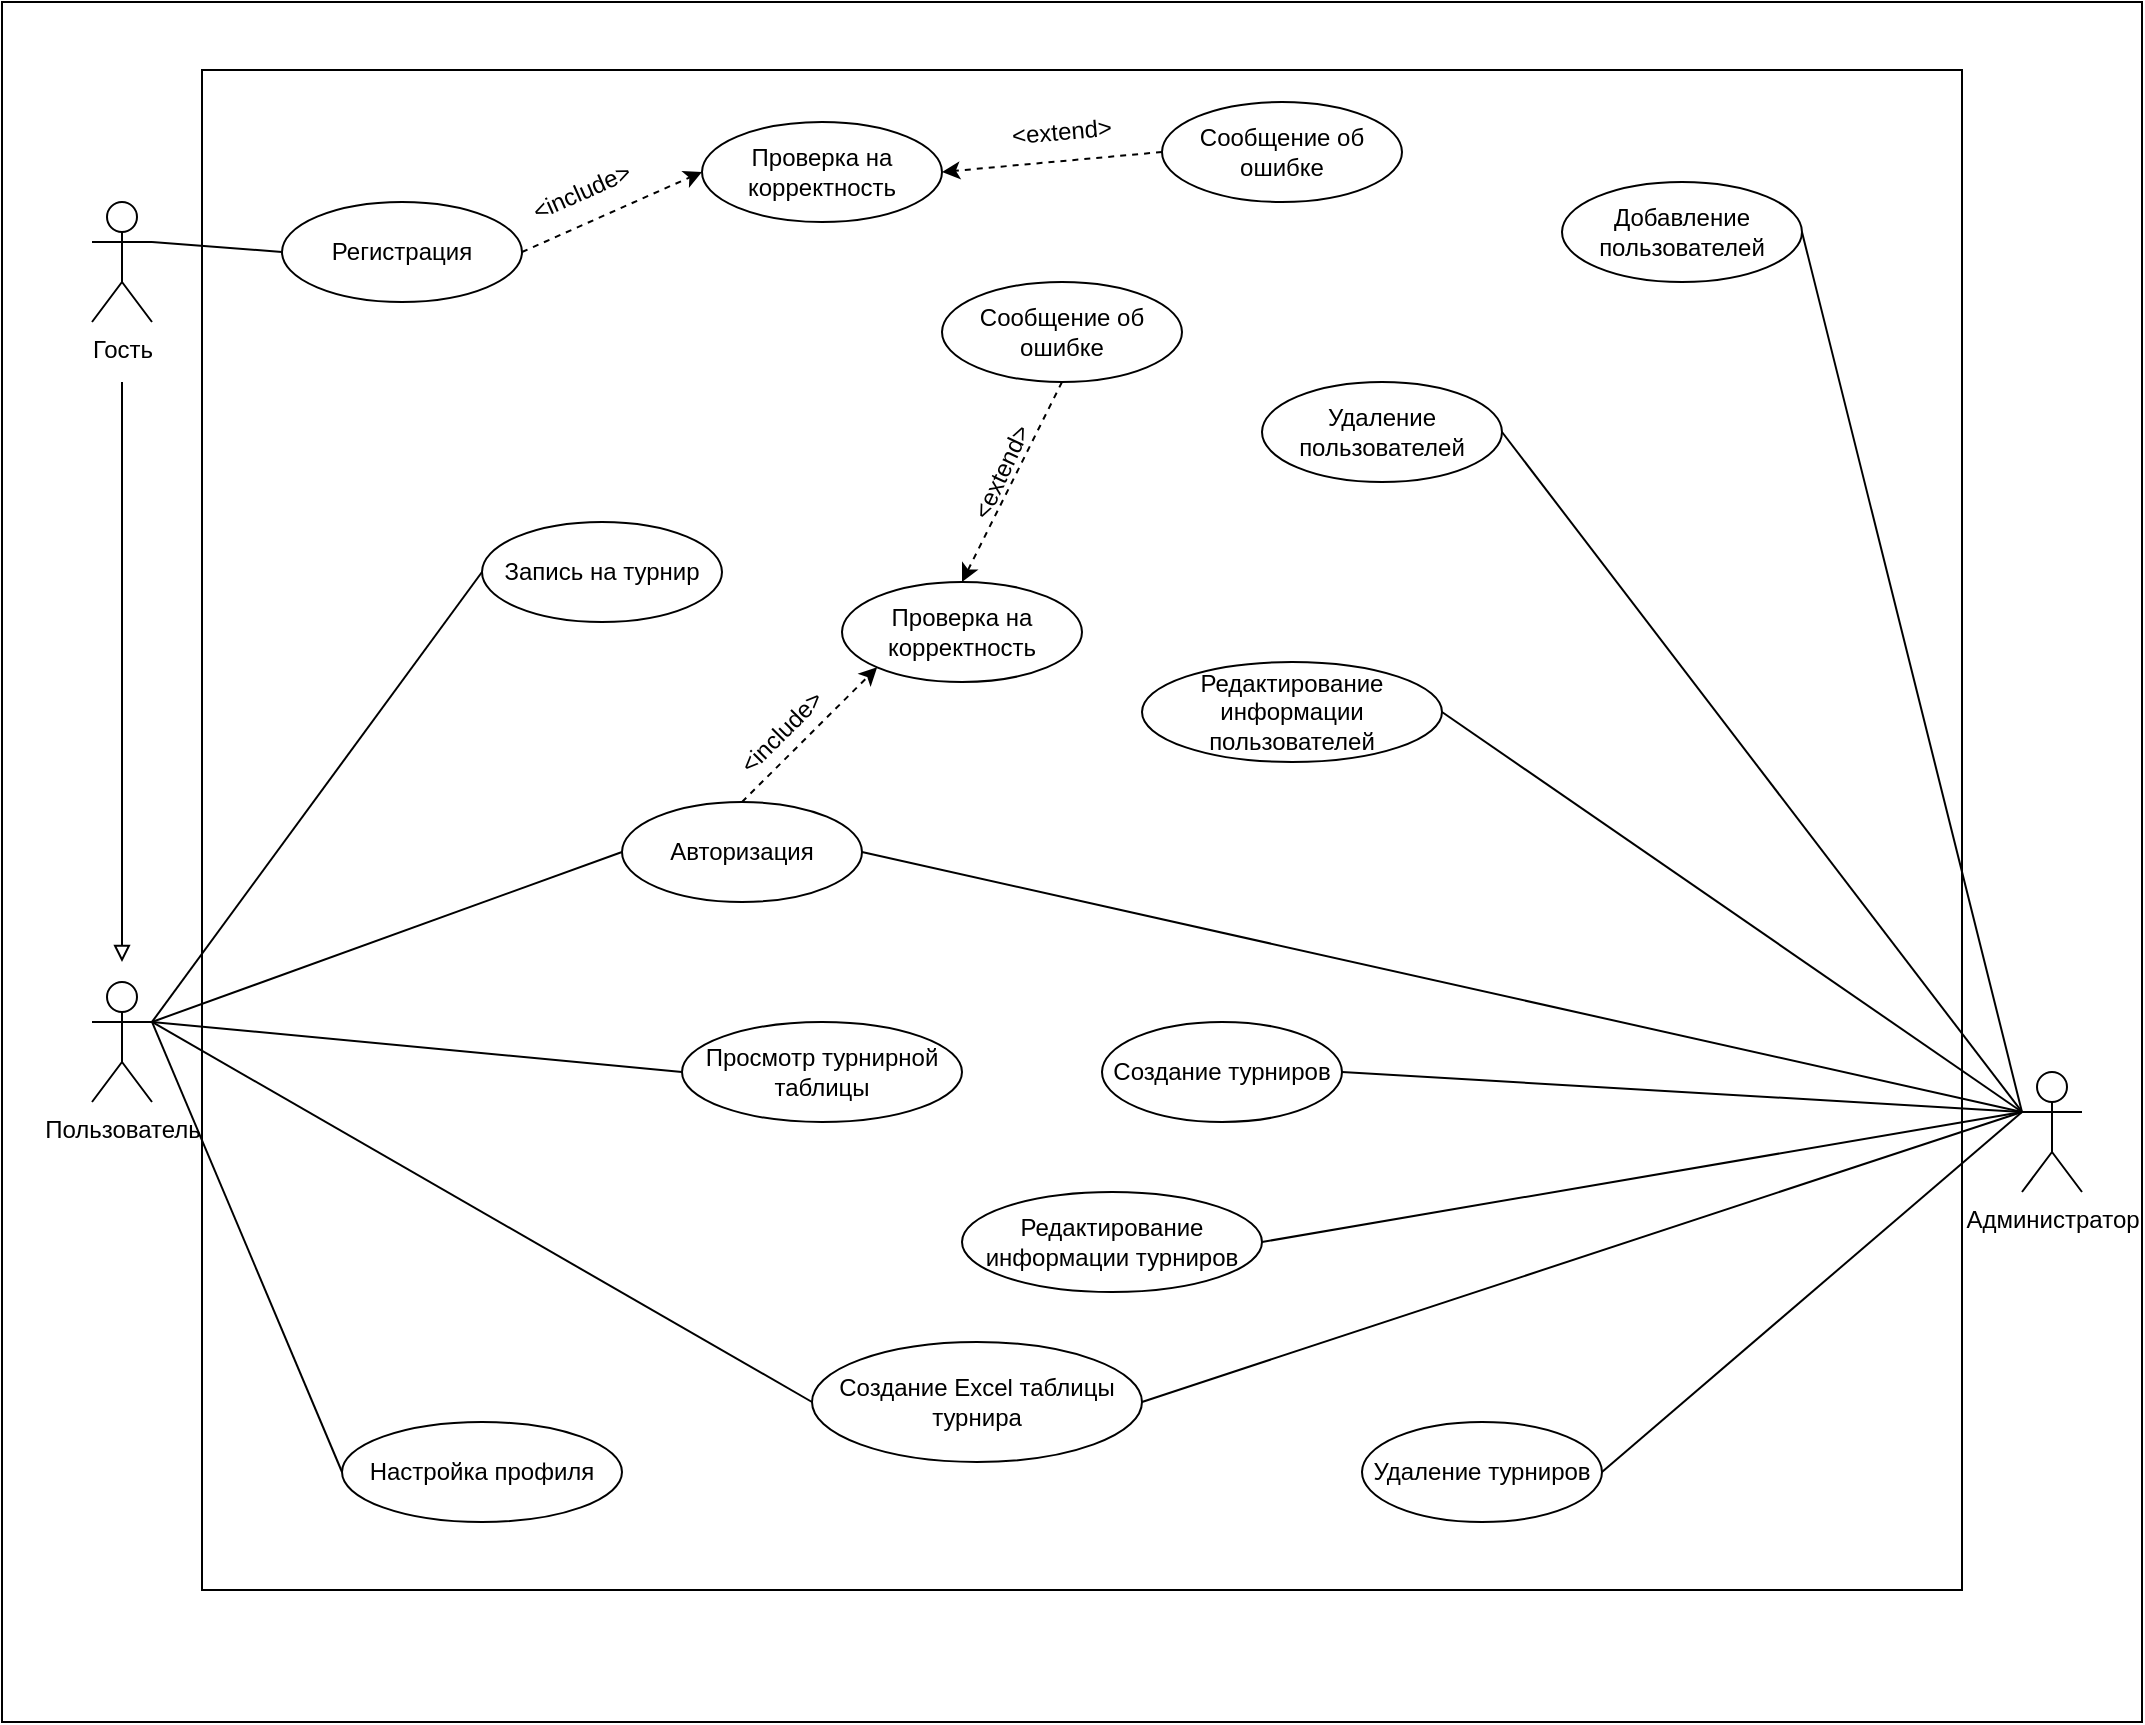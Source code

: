 <mxfile version="27.0.5">
  <diagram name="Страница — 1" id="WbMIsiD4doe5d0os1aCI">
    <mxGraphModel dx="1296" dy="833" grid="1" gridSize="10" guides="1" tooltips="1" connect="1" arrows="1" fold="1" page="1" pageScale="1" pageWidth="1169" pageHeight="827" math="0" shadow="0">
      <root>
        <mxCell id="0" />
        <mxCell id="1" parent="0" />
        <mxCell id="-GnnCAXvEsnzYFNBfFgU-55" value="" style="rounded=0;whiteSpace=wrap;html=1;" vertex="1" parent="1">
          <mxGeometry x="90" width="1070" height="860" as="geometry" />
        </mxCell>
        <mxCell id="-GnnCAXvEsnzYFNBfFgU-1" value="" style="rounded=0;whiteSpace=wrap;html=1;" vertex="1" parent="1">
          <mxGeometry x="190" y="34" width="880" height="760" as="geometry" />
        </mxCell>
        <mxCell id="-GnnCAXvEsnzYFNBfFgU-2" value="Гость" style="shape=umlActor;verticalLabelPosition=bottom;verticalAlign=top;html=1;outlineConnect=0;" vertex="1" parent="1">
          <mxGeometry x="135" y="100" width="30" height="60" as="geometry" />
        </mxCell>
        <mxCell id="-GnnCAXvEsnzYFNBfFgU-3" value="Пользователь" style="shape=umlActor;verticalLabelPosition=bottom;verticalAlign=top;html=1;outlineConnect=0;" vertex="1" parent="1">
          <mxGeometry x="135" y="490" width="30" height="60" as="geometry" />
        </mxCell>
        <mxCell id="-GnnCAXvEsnzYFNBfFgU-4" value="Администратор&lt;div&gt;&lt;br&gt;&lt;/div&gt;" style="shape=umlActor;verticalLabelPosition=bottom;verticalAlign=top;html=1;outlineConnect=0;" vertex="1" parent="1">
          <mxGeometry x="1100" y="535" width="30" height="60" as="geometry" />
        </mxCell>
        <mxCell id="-GnnCAXvEsnzYFNBfFgU-8" value="Регистрация" style="ellipse;whiteSpace=wrap;html=1;" vertex="1" parent="1">
          <mxGeometry x="230" y="100" width="120" height="50" as="geometry" />
        </mxCell>
        <mxCell id="-GnnCAXvEsnzYFNBfFgU-9" value="Проверка на корректность" style="ellipse;whiteSpace=wrap;html=1;" vertex="1" parent="1">
          <mxGeometry x="440" y="60" width="120" height="50" as="geometry" />
        </mxCell>
        <mxCell id="-GnnCAXvEsnzYFNBfFgU-10" value="Сообщение об ошибке" style="ellipse;whiteSpace=wrap;html=1;" vertex="1" parent="1">
          <mxGeometry x="670" y="50" width="120" height="50" as="geometry" />
        </mxCell>
        <mxCell id="-GnnCAXvEsnzYFNBfFgU-11" value="Авторизация" style="ellipse;whiteSpace=wrap;html=1;" vertex="1" parent="1">
          <mxGeometry x="400" y="400" width="120" height="50" as="geometry" />
        </mxCell>
        <mxCell id="-GnnCAXvEsnzYFNBfFgU-12" value="Проверка на корректность" style="ellipse;whiteSpace=wrap;html=1;" vertex="1" parent="1">
          <mxGeometry x="510" y="290" width="120" height="50" as="geometry" />
        </mxCell>
        <mxCell id="-GnnCAXvEsnzYFNBfFgU-16" value="Сообщение об ошибке" style="ellipse;whiteSpace=wrap;html=1;" vertex="1" parent="1">
          <mxGeometry x="560" y="140" width="120" height="50" as="geometry" />
        </mxCell>
        <mxCell id="-GnnCAXvEsnzYFNBfFgU-17" value="Запись на турнир" style="ellipse;whiteSpace=wrap;html=1;" vertex="1" parent="1">
          <mxGeometry x="330" y="260" width="120" height="50" as="geometry" />
        </mxCell>
        <mxCell id="-GnnCAXvEsnzYFNBfFgU-18" value="Просмотр турнирной таблицы" style="ellipse;whiteSpace=wrap;html=1;" vertex="1" parent="1">
          <mxGeometry x="430" y="510" width="140" height="50" as="geometry" />
        </mxCell>
        <mxCell id="-GnnCAXvEsnzYFNBfFgU-19" value="Настройка профиля" style="ellipse;whiteSpace=wrap;html=1;" vertex="1" parent="1">
          <mxGeometry x="260" y="710" width="140" height="50" as="geometry" />
        </mxCell>
        <mxCell id="-GnnCAXvEsnzYFNBfFgU-21" value="Добавление пользователей" style="ellipse;whiteSpace=wrap;html=1;" vertex="1" parent="1">
          <mxGeometry x="870" y="90" width="120" height="50" as="geometry" />
        </mxCell>
        <mxCell id="-GnnCAXvEsnzYFNBfFgU-22" value="Удаление пользователей" style="ellipse;whiteSpace=wrap;html=1;" vertex="1" parent="1">
          <mxGeometry x="720" y="190" width="120" height="50" as="geometry" />
        </mxCell>
        <mxCell id="-GnnCAXvEsnzYFNBfFgU-23" value="Редактирование информации пользователей" style="ellipse;whiteSpace=wrap;html=1;" vertex="1" parent="1">
          <mxGeometry x="660" y="330" width="150" height="50" as="geometry" />
        </mxCell>
        <mxCell id="-GnnCAXvEsnzYFNBfFgU-24" value="Создание турниров" style="ellipse;whiteSpace=wrap;html=1;" vertex="1" parent="1">
          <mxGeometry x="640" y="510" width="120" height="50" as="geometry" />
        </mxCell>
        <mxCell id="-GnnCAXvEsnzYFNBfFgU-25" value="Редактирование информации турниров" style="ellipse;whiteSpace=wrap;html=1;" vertex="1" parent="1">
          <mxGeometry x="570" y="595" width="150" height="50" as="geometry" />
        </mxCell>
        <mxCell id="-GnnCAXvEsnzYFNBfFgU-27" value="Удаление турниров" style="ellipse;whiteSpace=wrap;html=1;" vertex="1" parent="1">
          <mxGeometry x="770" y="710" width="120" height="50" as="geometry" />
        </mxCell>
        <mxCell id="-GnnCAXvEsnzYFNBfFgU-29" value="" style="endArrow=block;html=1;rounded=0;endFill=0;" edge="1" parent="1">
          <mxGeometry width="50" height="50" relative="1" as="geometry">
            <mxPoint x="150" y="190" as="sourcePoint" />
            <mxPoint x="150" y="480" as="targetPoint" />
          </mxGeometry>
        </mxCell>
        <mxCell id="-GnnCAXvEsnzYFNBfFgU-30" value="" style="endArrow=none;html=1;rounded=0;exitX=1;exitY=0.333;exitDx=0;exitDy=0;exitPerimeter=0;entryX=0;entryY=0.5;entryDx=0;entryDy=0;" edge="1" parent="1" source="-GnnCAXvEsnzYFNBfFgU-3" target="-GnnCAXvEsnzYFNBfFgU-11">
          <mxGeometry width="50" height="50" relative="1" as="geometry">
            <mxPoint x="520" y="460" as="sourcePoint" />
            <mxPoint x="570" y="410" as="targetPoint" />
          </mxGeometry>
        </mxCell>
        <mxCell id="-GnnCAXvEsnzYFNBfFgU-31" value="" style="endArrow=none;html=1;rounded=0;exitX=0;exitY=0.333;exitDx=0;exitDy=0;exitPerimeter=0;entryX=1;entryY=0.5;entryDx=0;entryDy=0;" edge="1" parent="1" source="-GnnCAXvEsnzYFNBfFgU-4" target="-GnnCAXvEsnzYFNBfFgU-11">
          <mxGeometry width="50" height="50" relative="1" as="geometry">
            <mxPoint x="520" y="460" as="sourcePoint" />
            <mxPoint x="570" y="410" as="targetPoint" />
          </mxGeometry>
        </mxCell>
        <mxCell id="-GnnCAXvEsnzYFNBfFgU-32" value="" style="endArrow=none;html=1;rounded=0;entryX=0;entryY=0.5;entryDx=0;entryDy=0;exitX=1;exitY=0.333;exitDx=0;exitDy=0;exitPerimeter=0;" edge="1" parent="1" source="-GnnCAXvEsnzYFNBfFgU-3" target="-GnnCAXvEsnzYFNBfFgU-17">
          <mxGeometry width="50" height="50" relative="1" as="geometry">
            <mxPoint x="170" y="510" as="sourcePoint" />
            <mxPoint x="570" y="410" as="targetPoint" />
          </mxGeometry>
        </mxCell>
        <mxCell id="-GnnCAXvEsnzYFNBfFgU-33" value="" style="endArrow=none;html=1;rounded=0;entryX=0;entryY=0.5;entryDx=0;entryDy=0;exitX=1;exitY=0.333;exitDx=0;exitDy=0;exitPerimeter=0;" edge="1" parent="1" source="-GnnCAXvEsnzYFNBfFgU-3" target="-GnnCAXvEsnzYFNBfFgU-18">
          <mxGeometry width="50" height="50" relative="1" as="geometry">
            <mxPoint x="170" y="510" as="sourcePoint" />
            <mxPoint x="570" y="410" as="targetPoint" />
          </mxGeometry>
        </mxCell>
        <mxCell id="-GnnCAXvEsnzYFNBfFgU-34" value="" style="endArrow=none;html=1;rounded=0;exitX=1;exitY=0.333;exitDx=0;exitDy=0;exitPerimeter=0;entryX=0;entryY=0.5;entryDx=0;entryDy=0;" edge="1" parent="1" source="-GnnCAXvEsnzYFNBfFgU-3" target="-GnnCAXvEsnzYFNBfFgU-19">
          <mxGeometry width="50" height="50" relative="1" as="geometry">
            <mxPoint x="520" y="460" as="sourcePoint" />
            <mxPoint x="570" y="410" as="targetPoint" />
          </mxGeometry>
        </mxCell>
        <mxCell id="-GnnCAXvEsnzYFNBfFgU-35" value="" style="endArrow=none;html=1;rounded=0;entryX=0;entryY=0.333;entryDx=0;entryDy=0;entryPerimeter=0;exitX=1;exitY=0.5;exitDx=0;exitDy=0;" edge="1" parent="1" source="-GnnCAXvEsnzYFNBfFgU-23" target="-GnnCAXvEsnzYFNBfFgU-4">
          <mxGeometry width="50" height="50" relative="1" as="geometry">
            <mxPoint x="780" y="420" as="sourcePoint" />
            <mxPoint x="830" y="370" as="targetPoint" />
          </mxGeometry>
        </mxCell>
        <mxCell id="-GnnCAXvEsnzYFNBfFgU-36" value="" style="endArrow=none;html=1;rounded=0;entryX=0;entryY=0.333;entryDx=0;entryDy=0;entryPerimeter=0;exitX=1;exitY=0.5;exitDx=0;exitDy=0;" edge="1" parent="1" source="-GnnCAXvEsnzYFNBfFgU-22" target="-GnnCAXvEsnzYFNBfFgU-4">
          <mxGeometry width="50" height="50" relative="1" as="geometry">
            <mxPoint x="780" y="420" as="sourcePoint" />
            <mxPoint x="830" y="370" as="targetPoint" />
          </mxGeometry>
        </mxCell>
        <mxCell id="-GnnCAXvEsnzYFNBfFgU-37" value="" style="endArrow=none;html=1;rounded=0;entryX=0;entryY=0.333;entryDx=0;entryDy=0;entryPerimeter=0;exitX=1;exitY=0.5;exitDx=0;exitDy=0;" edge="1" parent="1" source="-GnnCAXvEsnzYFNBfFgU-21" target="-GnnCAXvEsnzYFNBfFgU-4">
          <mxGeometry width="50" height="50" relative="1" as="geometry">
            <mxPoint x="780" y="420" as="sourcePoint" />
            <mxPoint x="830" y="370" as="targetPoint" />
          </mxGeometry>
        </mxCell>
        <mxCell id="-GnnCAXvEsnzYFNBfFgU-38" value="" style="endArrow=none;html=1;rounded=0;entryX=0;entryY=0.333;entryDx=0;entryDy=0;entryPerimeter=0;exitX=1;exitY=0.5;exitDx=0;exitDy=0;" edge="1" parent="1" source="-GnnCAXvEsnzYFNBfFgU-24" target="-GnnCAXvEsnzYFNBfFgU-4">
          <mxGeometry width="50" height="50" relative="1" as="geometry">
            <mxPoint x="780" y="610" as="sourcePoint" />
            <mxPoint x="830" y="560" as="targetPoint" />
          </mxGeometry>
        </mxCell>
        <mxCell id="-GnnCAXvEsnzYFNBfFgU-39" value="" style="endArrow=none;html=1;rounded=0;entryX=0;entryY=0.333;entryDx=0;entryDy=0;entryPerimeter=0;exitX=1;exitY=0.5;exitDx=0;exitDy=0;" edge="1" parent="1" source="-GnnCAXvEsnzYFNBfFgU-25" target="-GnnCAXvEsnzYFNBfFgU-4">
          <mxGeometry width="50" height="50" relative="1" as="geometry">
            <mxPoint x="780" y="610" as="sourcePoint" />
            <mxPoint x="830" y="560" as="targetPoint" />
          </mxGeometry>
        </mxCell>
        <mxCell id="-GnnCAXvEsnzYFNBfFgU-40" value="" style="endArrow=none;html=1;rounded=0;entryX=0;entryY=0.333;entryDx=0;entryDy=0;entryPerimeter=0;exitX=1;exitY=0.5;exitDx=0;exitDy=0;" edge="1" parent="1" source="-GnnCAXvEsnzYFNBfFgU-27" target="-GnnCAXvEsnzYFNBfFgU-4">
          <mxGeometry width="50" height="50" relative="1" as="geometry">
            <mxPoint x="780" y="610" as="sourcePoint" />
            <mxPoint x="830" y="560" as="targetPoint" />
          </mxGeometry>
        </mxCell>
        <mxCell id="-GnnCAXvEsnzYFNBfFgU-41" value="" style="endArrow=classic;html=1;rounded=0;exitX=0.5;exitY=0;exitDx=0;exitDy=0;dashed=1;entryX=0;entryY=1;entryDx=0;entryDy=0;" edge="1" parent="1" source="-GnnCAXvEsnzYFNBfFgU-11" target="-GnnCAXvEsnzYFNBfFgU-12">
          <mxGeometry width="50" height="50" relative="1" as="geometry">
            <mxPoint x="610" y="500" as="sourcePoint" />
            <mxPoint x="660" y="450" as="targetPoint" />
          </mxGeometry>
        </mxCell>
        <mxCell id="-GnnCAXvEsnzYFNBfFgU-42" value="" style="endArrow=classic;html=1;rounded=0;exitX=0.5;exitY=1;exitDx=0;exitDy=0;entryX=0.5;entryY=0;entryDx=0;entryDy=0;dashed=1;" edge="1" parent="1" source="-GnnCAXvEsnzYFNBfFgU-16" target="-GnnCAXvEsnzYFNBfFgU-12">
          <mxGeometry width="50" height="50" relative="1" as="geometry">
            <mxPoint x="610" y="500" as="sourcePoint" />
            <mxPoint x="660" y="450" as="targetPoint" />
          </mxGeometry>
        </mxCell>
        <mxCell id="-GnnCAXvEsnzYFNBfFgU-43" value="" style="endArrow=classic;html=1;rounded=0;exitX=1;exitY=0.5;exitDx=0;exitDy=0;entryX=0;entryY=0.5;entryDx=0;entryDy=0;dashed=1;" edge="1" parent="1" source="-GnnCAXvEsnzYFNBfFgU-8" target="-GnnCAXvEsnzYFNBfFgU-9">
          <mxGeometry width="50" height="50" relative="1" as="geometry">
            <mxPoint x="630" y="330" as="sourcePoint" />
            <mxPoint x="680" y="280" as="targetPoint" />
          </mxGeometry>
        </mxCell>
        <mxCell id="-GnnCAXvEsnzYFNBfFgU-44" value="" style="endArrow=classic;html=1;rounded=0;exitX=0;exitY=0.5;exitDx=0;exitDy=0;entryX=1;entryY=0.5;entryDx=0;entryDy=0;dashed=1;" edge="1" parent="1" source="-GnnCAXvEsnzYFNBfFgU-10" target="-GnnCAXvEsnzYFNBfFgU-9">
          <mxGeometry width="50" height="50" relative="1" as="geometry">
            <mxPoint x="480.0" y="150" as="sourcePoint" />
            <mxPoint x="590.0" y="140" as="targetPoint" />
          </mxGeometry>
        </mxCell>
        <mxCell id="-GnnCAXvEsnzYFNBfFgU-46" value="Создание Excel таблицы турнира" style="ellipse;whiteSpace=wrap;html=1;" vertex="1" parent="1">
          <mxGeometry x="495" y="670" width="165" height="60" as="geometry" />
        </mxCell>
        <mxCell id="-GnnCAXvEsnzYFNBfFgU-47" value="" style="endArrow=none;html=1;rounded=0;exitX=1;exitY=0.333;exitDx=0;exitDy=0;exitPerimeter=0;entryX=0;entryY=0.5;entryDx=0;entryDy=0;" edge="1" parent="1" source="-GnnCAXvEsnzYFNBfFgU-3" target="-GnnCAXvEsnzYFNBfFgU-46">
          <mxGeometry width="50" height="50" relative="1" as="geometry">
            <mxPoint x="630" y="460" as="sourcePoint" />
            <mxPoint x="680" y="410" as="targetPoint" />
          </mxGeometry>
        </mxCell>
        <mxCell id="-GnnCAXvEsnzYFNBfFgU-48" value="" style="endArrow=none;html=1;rounded=0;entryX=0;entryY=0.333;entryDx=0;entryDy=0;entryPerimeter=0;exitX=1;exitY=0.5;exitDx=0;exitDy=0;" edge="1" parent="1" source="-GnnCAXvEsnzYFNBfFgU-46" target="-GnnCAXvEsnzYFNBfFgU-4">
          <mxGeometry width="50" height="50" relative="1" as="geometry">
            <mxPoint x="630" y="460" as="sourcePoint" />
            <mxPoint x="680" y="410" as="targetPoint" />
          </mxGeometry>
        </mxCell>
        <mxCell id="-GnnCAXvEsnzYFNBfFgU-49" value="&amp;lt;include&amp;gt;" style="text;html=1;align=center;verticalAlign=middle;whiteSpace=wrap;rounded=0;rotation=-24;" vertex="1" parent="1">
          <mxGeometry x="350" y="80" width="60" height="30" as="geometry" />
        </mxCell>
        <mxCell id="-GnnCAXvEsnzYFNBfFgU-50" value="&amp;lt;include&amp;gt;" style="text;html=1;align=center;verticalAlign=middle;whiteSpace=wrap;rounded=0;rotation=-45;" vertex="1" parent="1">
          <mxGeometry x="450" y="350" width="60" height="30" as="geometry" />
        </mxCell>
        <mxCell id="-GnnCAXvEsnzYFNBfFgU-52" value="&amp;lt;extend&amp;gt;" style="text;html=1;align=center;verticalAlign=middle;whiteSpace=wrap;rounded=0;rotation=-65;" vertex="1" parent="1">
          <mxGeometry x="560" y="220" width="60" height="30" as="geometry" />
        </mxCell>
        <mxCell id="-GnnCAXvEsnzYFNBfFgU-54" value="&amp;lt;extend&amp;gt;" style="text;html=1;align=center;verticalAlign=middle;whiteSpace=wrap;rounded=0;rotation=-5;" vertex="1" parent="1">
          <mxGeometry x="590" y="50" width="60" height="30" as="geometry" />
        </mxCell>
        <mxCell id="-GnnCAXvEsnzYFNBfFgU-56" value="" style="endArrow=none;html=1;rounded=0;exitX=1;exitY=0.333;exitDx=0;exitDy=0;exitPerimeter=0;entryX=0;entryY=0.5;entryDx=0;entryDy=0;" edge="1" parent="1" source="-GnnCAXvEsnzYFNBfFgU-2" target="-GnnCAXvEsnzYFNBfFgU-8">
          <mxGeometry width="50" height="50" relative="1" as="geometry">
            <mxPoint x="590" y="460" as="sourcePoint" />
            <mxPoint x="640" y="410" as="targetPoint" />
          </mxGeometry>
        </mxCell>
      </root>
    </mxGraphModel>
  </diagram>
</mxfile>

